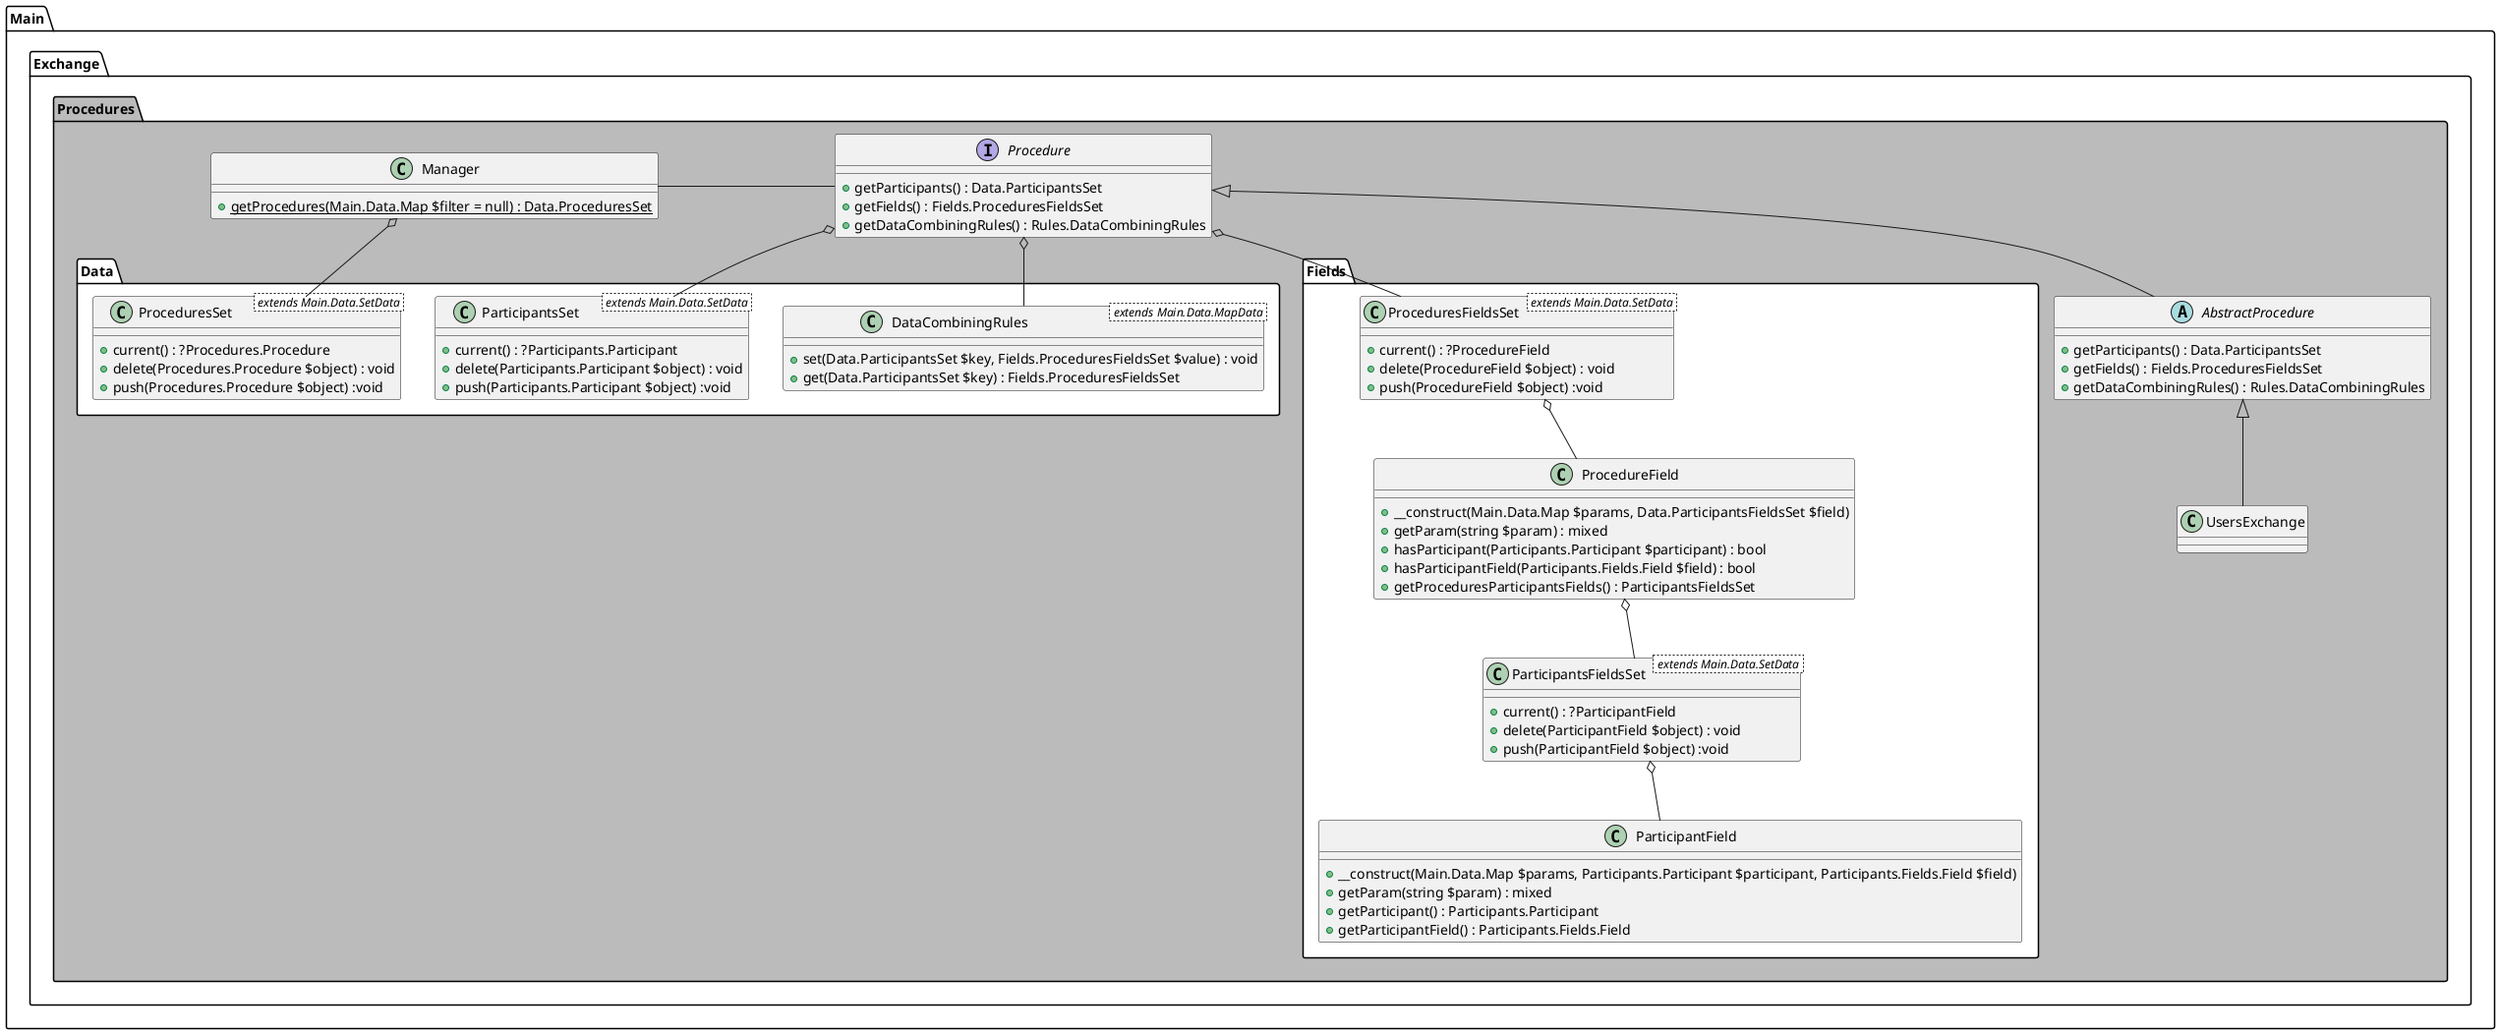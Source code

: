 @startuml

namespace Main.Exchange.Procedures #BBB {
    class Manager {
        +{static}getProcedures(Main.Data.Map $filter = null) : Data.ProceduresSet
    }

    interface Procedure {
        +getParticipants() : Data.ParticipantsSet
        +getFields() : Fields.ProceduresFieldsSet
        +getDataCombiningRules() : Rules.DataCombiningRules
    }

    abstract AbstractProcedure {
        +getParticipants() : Data.ParticipantsSet
        +getFields() : Fields.ProceduresFieldsSet
        +getDataCombiningRules() : Rules.DataCombiningRules
    }

    class UsersExchange {

    }
    /' ------------------------------------------- '/
    /' ------------------ Data ------------------- '/
    /' ------------------------------------------- '/
    namespace Data #FFF {
        class ParticipantsSet < extends Main.Data.SetData > {
            +current() : ?Participants.Participant
            +delete(Participants.Participant $object) : void
            +push(Participants.Participant $object) :void
        }

        class ProceduresSet < extends Main.Data.SetData > {
            +current() : ?Procedures.Procedure
            +delete(Procedures.Procedure $object) : void
            +push(Procedures.Procedure $object) :void
        }

        class DataCombiningRules < extends Main.Data.MapData > {
            +set(Data.ParticipantsSet $key, Fields.ProceduresFieldsSet $value) : void
            +get(Data.ParticipantsSet $key) : Fields.ProceduresFieldsSet
        }
    }
    /' ------------------------------------------- '/
    /' ----------------- Fields ------------------ '/
    /' ------------------------------------------- '/
    namespace Fields #FFF {
        class ParticipantField {
            +__construct(Main.Data.Map $params, Participants.Participant $participant, Participants.Fields.Field $field)
            +getParam(string $param) : mixed
            +getParticipant() : Participants.Participant
            +getParticipantField() : Participants.Fields.Field
        }

        class ParticipantsFieldsSet < extends Main.Data.SetData > {
            +current() : ?ParticipantField
            +delete(ParticipantField $object) : void
            +push(ParticipantField $object) :void
        }

        class ProcedureField {
            +__construct(Main.Data.Map $params, Data.ParticipantsFieldsSet $field)
            +getParam(string $param) : mixed
            +hasParticipant(Participants.Participant $participant) : bool
            +hasParticipantField(Participants.Fields.Field $field) : bool
            +getProceduresParticipantsFields() : ParticipantsFieldsSet
        }

        class ProceduresFieldsSet < extends Main.Data.SetData > {
            +current() : ?ProcedureField
            +delete(ProcedureField $object) : void
            +push(ProcedureField $object) :void
        }

        ProceduresFieldsSet     o-- ProcedureField
        ProcedureField          o-- ParticipantsFieldsSet
        ParticipantsFieldsSet   o-- ParticipantField
    }
    /' ------------------------------------------- '/
    /' ---------------- Relations ---------------- '/
    /' ------------------------------------------- '/
    Manager             -       Procedure
    Procedure           <|--    AbstractProcedure
    AbstractProcedure   <|--    UsersExchange

    Manager     o-- Main.Exchange.Procedures.Data.ProceduresSet
    Procedure   o-- Main.Exchange.Procedures.Data.ParticipantsSet
    Procedure   o-- Main.Exchange.Procedures.Fields.ProceduresFieldsSet
    Procedure   o-- Main.Exchange.Procedures.Data.DataCombiningRules
}

@enduml